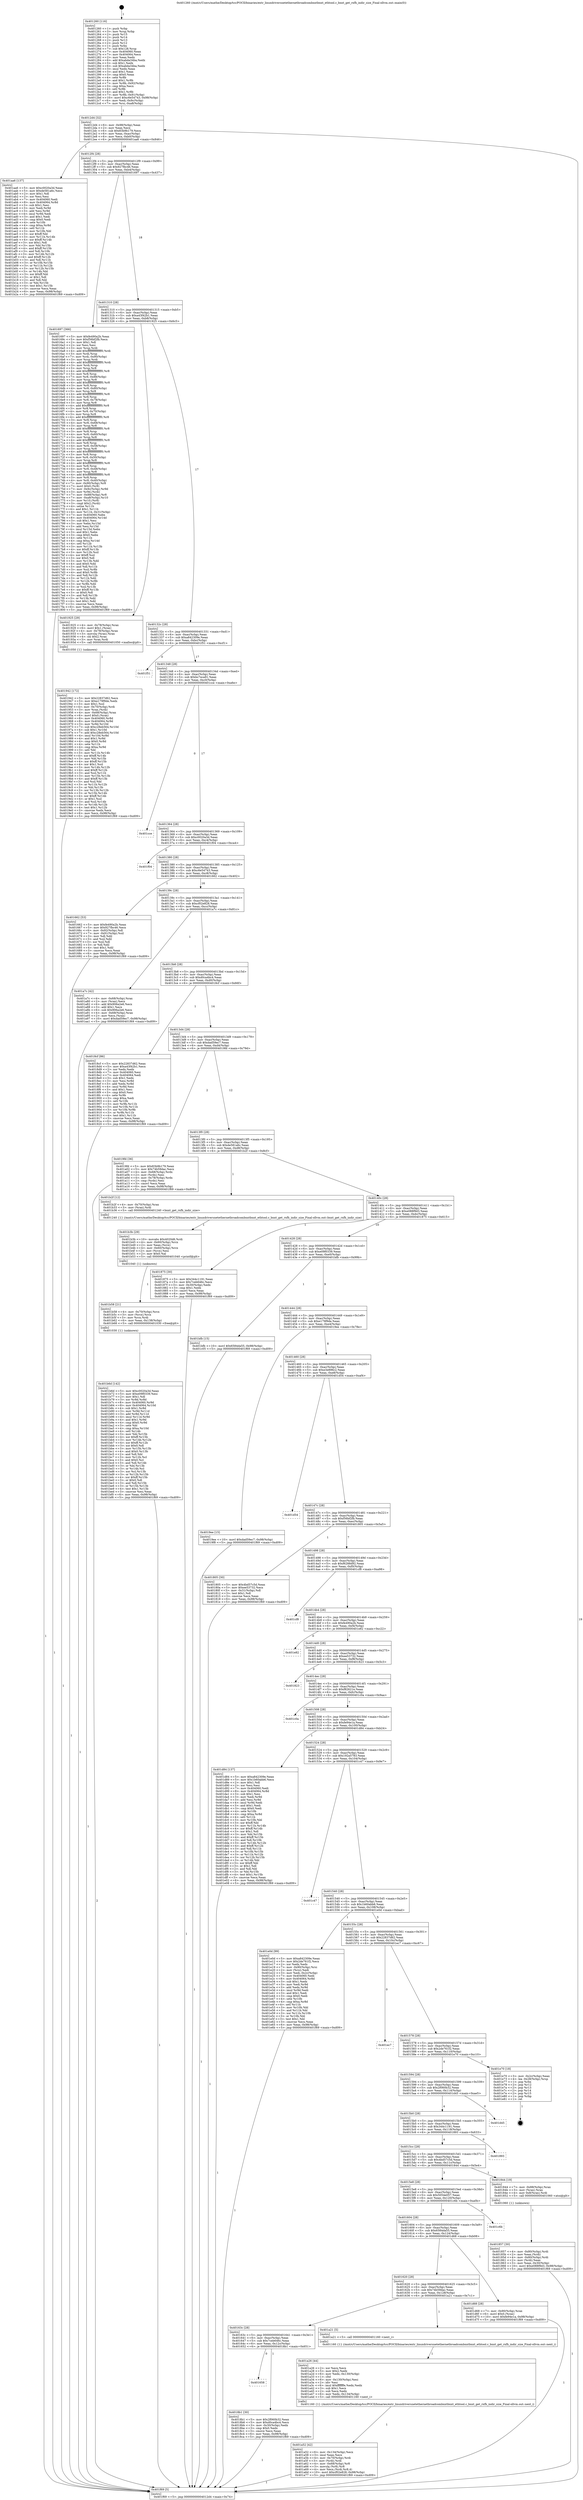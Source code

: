 digraph "0x401260" {
  label = "0x401260 (/mnt/c/Users/mathe/Desktop/tcc/POCII/binaries/extr_linuxdriversnetethernetbroadcombnxtbnxt_ethtool.c_bnxt_get_rxfh_indir_size_Final-ollvm.out::main(0))"
  labelloc = "t"
  node[shape=record]

  Entry [label="",width=0.3,height=0.3,shape=circle,fillcolor=black,style=filled]
  "0x4012d4" [label="{
     0x4012d4 [32]\l
     | [instrs]\l
     &nbsp;&nbsp;0x4012d4 \<+6\>: mov -0x98(%rbp),%eax\l
     &nbsp;&nbsp;0x4012da \<+2\>: mov %eax,%ecx\l
     &nbsp;&nbsp;0x4012dc \<+6\>: sub $0x83b9b179,%ecx\l
     &nbsp;&nbsp;0x4012e2 \<+6\>: mov %eax,-0xac(%rbp)\l
     &nbsp;&nbsp;0x4012e8 \<+6\>: mov %ecx,-0xb0(%rbp)\l
     &nbsp;&nbsp;0x4012ee \<+6\>: je 0000000000401aa6 \<main+0x846\>\l
  }"]
  "0x401aa6" [label="{
     0x401aa6 [137]\l
     | [instrs]\l
     &nbsp;&nbsp;0x401aa6 \<+5\>: mov $0xc0020a3d,%eax\l
     &nbsp;&nbsp;0x401aab \<+5\>: mov $0xde581a6c,%ecx\l
     &nbsp;&nbsp;0x401ab0 \<+2\>: mov $0x1,%dl\l
     &nbsp;&nbsp;0x401ab2 \<+2\>: xor %esi,%esi\l
     &nbsp;&nbsp;0x401ab4 \<+7\>: mov 0x404060,%edi\l
     &nbsp;&nbsp;0x401abb \<+8\>: mov 0x404064,%r8d\l
     &nbsp;&nbsp;0x401ac3 \<+3\>: sub $0x1,%esi\l
     &nbsp;&nbsp;0x401ac6 \<+3\>: mov %edi,%r9d\l
     &nbsp;&nbsp;0x401ac9 \<+3\>: add %esi,%r9d\l
     &nbsp;&nbsp;0x401acc \<+4\>: imul %r9d,%edi\l
     &nbsp;&nbsp;0x401ad0 \<+3\>: and $0x1,%edi\l
     &nbsp;&nbsp;0x401ad3 \<+3\>: cmp $0x0,%edi\l
     &nbsp;&nbsp;0x401ad6 \<+4\>: sete %r10b\l
     &nbsp;&nbsp;0x401ada \<+4\>: cmp $0xa,%r8d\l
     &nbsp;&nbsp;0x401ade \<+4\>: setl %r11b\l
     &nbsp;&nbsp;0x401ae2 \<+3\>: mov %r10b,%bl\l
     &nbsp;&nbsp;0x401ae5 \<+3\>: xor $0xff,%bl\l
     &nbsp;&nbsp;0x401ae8 \<+3\>: mov %r11b,%r14b\l
     &nbsp;&nbsp;0x401aeb \<+4\>: xor $0xff,%r14b\l
     &nbsp;&nbsp;0x401aef \<+3\>: xor $0x1,%dl\l
     &nbsp;&nbsp;0x401af2 \<+3\>: mov %bl,%r15b\l
     &nbsp;&nbsp;0x401af5 \<+4\>: and $0xff,%r15b\l
     &nbsp;&nbsp;0x401af9 \<+3\>: and %dl,%r10b\l
     &nbsp;&nbsp;0x401afc \<+3\>: mov %r14b,%r12b\l
     &nbsp;&nbsp;0x401aff \<+4\>: and $0xff,%r12b\l
     &nbsp;&nbsp;0x401b03 \<+3\>: and %dl,%r11b\l
     &nbsp;&nbsp;0x401b06 \<+3\>: or %r10b,%r15b\l
     &nbsp;&nbsp;0x401b09 \<+3\>: or %r11b,%r12b\l
     &nbsp;&nbsp;0x401b0c \<+3\>: xor %r12b,%r15b\l
     &nbsp;&nbsp;0x401b0f \<+3\>: or %r14b,%bl\l
     &nbsp;&nbsp;0x401b12 \<+3\>: xor $0xff,%bl\l
     &nbsp;&nbsp;0x401b15 \<+3\>: or $0x1,%dl\l
     &nbsp;&nbsp;0x401b18 \<+2\>: and %dl,%bl\l
     &nbsp;&nbsp;0x401b1a \<+3\>: or %bl,%r15b\l
     &nbsp;&nbsp;0x401b1d \<+4\>: test $0x1,%r15b\l
     &nbsp;&nbsp;0x401b21 \<+3\>: cmovne %ecx,%eax\l
     &nbsp;&nbsp;0x401b24 \<+6\>: mov %eax,-0x98(%rbp)\l
     &nbsp;&nbsp;0x401b2a \<+5\>: jmp 0000000000401f69 \<main+0xd09\>\l
  }"]
  "0x4012f4" [label="{
     0x4012f4 [28]\l
     | [instrs]\l
     &nbsp;&nbsp;0x4012f4 \<+5\>: jmp 00000000004012f9 \<main+0x99\>\l
     &nbsp;&nbsp;0x4012f9 \<+6\>: mov -0xac(%rbp),%eax\l
     &nbsp;&nbsp;0x4012ff \<+5\>: sub $0x927fbc46,%eax\l
     &nbsp;&nbsp;0x401304 \<+6\>: mov %eax,-0xb4(%rbp)\l
     &nbsp;&nbsp;0x40130a \<+6\>: je 0000000000401697 \<main+0x437\>\l
  }"]
  Exit [label="",width=0.3,height=0.3,shape=circle,fillcolor=black,style=filled,peripheries=2]
  "0x401697" [label="{
     0x401697 [366]\l
     | [instrs]\l
     &nbsp;&nbsp;0x401697 \<+5\>: mov $0xfe490a2b,%eax\l
     &nbsp;&nbsp;0x40169c \<+5\>: mov $0xf56bf2fb,%ecx\l
     &nbsp;&nbsp;0x4016a1 \<+2\>: mov $0x1,%dl\l
     &nbsp;&nbsp;0x4016a3 \<+2\>: xor %esi,%esi\l
     &nbsp;&nbsp;0x4016a5 \<+3\>: mov %rsp,%rdi\l
     &nbsp;&nbsp;0x4016a8 \<+4\>: add $0xfffffffffffffff0,%rdi\l
     &nbsp;&nbsp;0x4016ac \<+3\>: mov %rdi,%rsp\l
     &nbsp;&nbsp;0x4016af \<+7\>: mov %rdi,-0x90(%rbp)\l
     &nbsp;&nbsp;0x4016b6 \<+3\>: mov %rsp,%rdi\l
     &nbsp;&nbsp;0x4016b9 \<+4\>: add $0xfffffffffffffff0,%rdi\l
     &nbsp;&nbsp;0x4016bd \<+3\>: mov %rdi,%rsp\l
     &nbsp;&nbsp;0x4016c0 \<+3\>: mov %rsp,%r8\l
     &nbsp;&nbsp;0x4016c3 \<+4\>: add $0xfffffffffffffff0,%r8\l
     &nbsp;&nbsp;0x4016c7 \<+3\>: mov %r8,%rsp\l
     &nbsp;&nbsp;0x4016ca \<+7\>: mov %r8,-0x88(%rbp)\l
     &nbsp;&nbsp;0x4016d1 \<+3\>: mov %rsp,%r8\l
     &nbsp;&nbsp;0x4016d4 \<+4\>: add $0xfffffffffffffff0,%r8\l
     &nbsp;&nbsp;0x4016d8 \<+3\>: mov %r8,%rsp\l
     &nbsp;&nbsp;0x4016db \<+4\>: mov %r8,-0x80(%rbp)\l
     &nbsp;&nbsp;0x4016df \<+3\>: mov %rsp,%r8\l
     &nbsp;&nbsp;0x4016e2 \<+4\>: add $0xfffffffffffffff0,%r8\l
     &nbsp;&nbsp;0x4016e6 \<+3\>: mov %r8,%rsp\l
     &nbsp;&nbsp;0x4016e9 \<+4\>: mov %r8,-0x78(%rbp)\l
     &nbsp;&nbsp;0x4016ed \<+3\>: mov %rsp,%r8\l
     &nbsp;&nbsp;0x4016f0 \<+4\>: add $0xfffffffffffffff0,%r8\l
     &nbsp;&nbsp;0x4016f4 \<+3\>: mov %r8,%rsp\l
     &nbsp;&nbsp;0x4016f7 \<+4\>: mov %r8,-0x70(%rbp)\l
     &nbsp;&nbsp;0x4016fb \<+3\>: mov %rsp,%r8\l
     &nbsp;&nbsp;0x4016fe \<+4\>: add $0xfffffffffffffff0,%r8\l
     &nbsp;&nbsp;0x401702 \<+3\>: mov %r8,%rsp\l
     &nbsp;&nbsp;0x401705 \<+4\>: mov %r8,-0x68(%rbp)\l
     &nbsp;&nbsp;0x401709 \<+3\>: mov %rsp,%r8\l
     &nbsp;&nbsp;0x40170c \<+4\>: add $0xfffffffffffffff0,%r8\l
     &nbsp;&nbsp;0x401710 \<+3\>: mov %r8,%rsp\l
     &nbsp;&nbsp;0x401713 \<+4\>: mov %r8,-0x60(%rbp)\l
     &nbsp;&nbsp;0x401717 \<+3\>: mov %rsp,%r8\l
     &nbsp;&nbsp;0x40171a \<+4\>: add $0xfffffffffffffff0,%r8\l
     &nbsp;&nbsp;0x40171e \<+3\>: mov %r8,%rsp\l
     &nbsp;&nbsp;0x401721 \<+4\>: mov %r8,-0x58(%rbp)\l
     &nbsp;&nbsp;0x401725 \<+3\>: mov %rsp,%r8\l
     &nbsp;&nbsp;0x401728 \<+4\>: add $0xfffffffffffffff0,%r8\l
     &nbsp;&nbsp;0x40172c \<+3\>: mov %r8,%rsp\l
     &nbsp;&nbsp;0x40172f \<+4\>: mov %r8,-0x50(%rbp)\l
     &nbsp;&nbsp;0x401733 \<+3\>: mov %rsp,%r8\l
     &nbsp;&nbsp;0x401736 \<+4\>: add $0xfffffffffffffff0,%r8\l
     &nbsp;&nbsp;0x40173a \<+3\>: mov %r8,%rsp\l
     &nbsp;&nbsp;0x40173d \<+4\>: mov %r8,-0x48(%rbp)\l
     &nbsp;&nbsp;0x401741 \<+3\>: mov %rsp,%r8\l
     &nbsp;&nbsp;0x401744 \<+4\>: add $0xfffffffffffffff0,%r8\l
     &nbsp;&nbsp;0x401748 \<+3\>: mov %r8,%rsp\l
     &nbsp;&nbsp;0x40174b \<+4\>: mov %r8,-0x40(%rbp)\l
     &nbsp;&nbsp;0x40174f \<+7\>: mov -0x90(%rbp),%r8\l
     &nbsp;&nbsp;0x401756 \<+7\>: movl $0x0,(%r8)\l
     &nbsp;&nbsp;0x40175d \<+7\>: mov -0x9c(%rbp),%r9d\l
     &nbsp;&nbsp;0x401764 \<+3\>: mov %r9d,(%rdi)\l
     &nbsp;&nbsp;0x401767 \<+7\>: mov -0x88(%rbp),%r8\l
     &nbsp;&nbsp;0x40176e \<+7\>: mov -0xa8(%rbp),%r10\l
     &nbsp;&nbsp;0x401775 \<+3\>: mov %r10,(%r8)\l
     &nbsp;&nbsp;0x401778 \<+3\>: cmpl $0x2,(%rdi)\l
     &nbsp;&nbsp;0x40177b \<+4\>: setne %r11b\l
     &nbsp;&nbsp;0x40177f \<+4\>: and $0x1,%r11b\l
     &nbsp;&nbsp;0x401783 \<+4\>: mov %r11b,-0x31(%rbp)\l
     &nbsp;&nbsp;0x401787 \<+7\>: mov 0x404060,%ebx\l
     &nbsp;&nbsp;0x40178e \<+8\>: mov 0x404064,%r14d\l
     &nbsp;&nbsp;0x401796 \<+3\>: sub $0x1,%esi\l
     &nbsp;&nbsp;0x401799 \<+3\>: mov %ebx,%r15d\l
     &nbsp;&nbsp;0x40179c \<+3\>: add %esi,%r15d\l
     &nbsp;&nbsp;0x40179f \<+4\>: imul %r15d,%ebx\l
     &nbsp;&nbsp;0x4017a3 \<+3\>: and $0x1,%ebx\l
     &nbsp;&nbsp;0x4017a6 \<+3\>: cmp $0x0,%ebx\l
     &nbsp;&nbsp;0x4017a9 \<+4\>: sete %r11b\l
     &nbsp;&nbsp;0x4017ad \<+4\>: cmp $0xa,%r14d\l
     &nbsp;&nbsp;0x4017b1 \<+4\>: setl %r12b\l
     &nbsp;&nbsp;0x4017b5 \<+3\>: mov %r11b,%r13b\l
     &nbsp;&nbsp;0x4017b8 \<+4\>: xor $0xff,%r13b\l
     &nbsp;&nbsp;0x4017bc \<+3\>: mov %r12b,%sil\l
     &nbsp;&nbsp;0x4017bf \<+4\>: xor $0xff,%sil\l
     &nbsp;&nbsp;0x4017c3 \<+3\>: xor $0x0,%dl\l
     &nbsp;&nbsp;0x4017c6 \<+3\>: mov %r13b,%dil\l
     &nbsp;&nbsp;0x4017c9 \<+4\>: and $0x0,%dil\l
     &nbsp;&nbsp;0x4017cd \<+3\>: and %dl,%r11b\l
     &nbsp;&nbsp;0x4017d0 \<+3\>: mov %sil,%r8b\l
     &nbsp;&nbsp;0x4017d3 \<+4\>: and $0x0,%r8b\l
     &nbsp;&nbsp;0x4017d7 \<+3\>: and %dl,%r12b\l
     &nbsp;&nbsp;0x4017da \<+3\>: or %r11b,%dil\l
     &nbsp;&nbsp;0x4017dd \<+3\>: or %r12b,%r8b\l
     &nbsp;&nbsp;0x4017e0 \<+3\>: xor %r8b,%dil\l
     &nbsp;&nbsp;0x4017e3 \<+3\>: or %sil,%r13b\l
     &nbsp;&nbsp;0x4017e6 \<+4\>: xor $0xff,%r13b\l
     &nbsp;&nbsp;0x4017ea \<+3\>: or $0x0,%dl\l
     &nbsp;&nbsp;0x4017ed \<+3\>: and %dl,%r13b\l
     &nbsp;&nbsp;0x4017f0 \<+3\>: or %r13b,%dil\l
     &nbsp;&nbsp;0x4017f3 \<+4\>: test $0x1,%dil\l
     &nbsp;&nbsp;0x4017f7 \<+3\>: cmovne %ecx,%eax\l
     &nbsp;&nbsp;0x4017fa \<+6\>: mov %eax,-0x98(%rbp)\l
     &nbsp;&nbsp;0x401800 \<+5\>: jmp 0000000000401f69 \<main+0xd09\>\l
  }"]
  "0x401310" [label="{
     0x401310 [28]\l
     | [instrs]\l
     &nbsp;&nbsp;0x401310 \<+5\>: jmp 0000000000401315 \<main+0xb5\>\l
     &nbsp;&nbsp;0x401315 \<+6\>: mov -0xac(%rbp),%eax\l
     &nbsp;&nbsp;0x40131b \<+5\>: sub $0xa43f42b1,%eax\l
     &nbsp;&nbsp;0x401320 \<+6\>: mov %eax,-0xb8(%rbp)\l
     &nbsp;&nbsp;0x401326 \<+6\>: je 0000000000401925 \<main+0x6c5\>\l
  }"]
  "0x401b6d" [label="{
     0x401b6d [142]\l
     | [instrs]\l
     &nbsp;&nbsp;0x401b6d \<+5\>: mov $0xc0020a3d,%eax\l
     &nbsp;&nbsp;0x401b72 \<+5\>: mov $0xe09f0339,%esi\l
     &nbsp;&nbsp;0x401b77 \<+2\>: mov $0x1,%dl\l
     &nbsp;&nbsp;0x401b79 \<+3\>: xor %r8d,%r8d\l
     &nbsp;&nbsp;0x401b7c \<+8\>: mov 0x404060,%r9d\l
     &nbsp;&nbsp;0x401b84 \<+8\>: mov 0x404064,%r10d\l
     &nbsp;&nbsp;0x401b8c \<+4\>: sub $0x1,%r8d\l
     &nbsp;&nbsp;0x401b90 \<+3\>: mov %r9d,%r11d\l
     &nbsp;&nbsp;0x401b93 \<+3\>: add %r8d,%r11d\l
     &nbsp;&nbsp;0x401b96 \<+4\>: imul %r11d,%r9d\l
     &nbsp;&nbsp;0x401b9a \<+4\>: and $0x1,%r9d\l
     &nbsp;&nbsp;0x401b9e \<+4\>: cmp $0x0,%r9d\l
     &nbsp;&nbsp;0x401ba2 \<+3\>: sete %bl\l
     &nbsp;&nbsp;0x401ba5 \<+4\>: cmp $0xa,%r10d\l
     &nbsp;&nbsp;0x401ba9 \<+4\>: setl %r14b\l
     &nbsp;&nbsp;0x401bad \<+3\>: mov %bl,%r15b\l
     &nbsp;&nbsp;0x401bb0 \<+4\>: xor $0xff,%r15b\l
     &nbsp;&nbsp;0x401bb4 \<+3\>: mov %r14b,%r12b\l
     &nbsp;&nbsp;0x401bb7 \<+4\>: xor $0xff,%r12b\l
     &nbsp;&nbsp;0x401bbb \<+3\>: xor $0x0,%dl\l
     &nbsp;&nbsp;0x401bbe \<+3\>: mov %r15b,%r13b\l
     &nbsp;&nbsp;0x401bc1 \<+4\>: and $0x0,%r13b\l
     &nbsp;&nbsp;0x401bc5 \<+2\>: and %dl,%bl\l
     &nbsp;&nbsp;0x401bc7 \<+3\>: mov %r12b,%cl\l
     &nbsp;&nbsp;0x401bca \<+3\>: and $0x0,%cl\l
     &nbsp;&nbsp;0x401bcd \<+3\>: and %dl,%r14b\l
     &nbsp;&nbsp;0x401bd0 \<+3\>: or %bl,%r13b\l
     &nbsp;&nbsp;0x401bd3 \<+3\>: or %r14b,%cl\l
     &nbsp;&nbsp;0x401bd6 \<+3\>: xor %cl,%r13b\l
     &nbsp;&nbsp;0x401bd9 \<+3\>: or %r12b,%r15b\l
     &nbsp;&nbsp;0x401bdc \<+4\>: xor $0xff,%r15b\l
     &nbsp;&nbsp;0x401be0 \<+3\>: or $0x0,%dl\l
     &nbsp;&nbsp;0x401be3 \<+3\>: and %dl,%r15b\l
     &nbsp;&nbsp;0x401be6 \<+3\>: or %r15b,%r13b\l
     &nbsp;&nbsp;0x401be9 \<+4\>: test $0x1,%r13b\l
     &nbsp;&nbsp;0x401bed \<+3\>: cmovne %esi,%eax\l
     &nbsp;&nbsp;0x401bf0 \<+6\>: mov %eax,-0x98(%rbp)\l
     &nbsp;&nbsp;0x401bf6 \<+5\>: jmp 0000000000401f69 \<main+0xd09\>\l
  }"]
  "0x401925" [label="{
     0x401925 [29]\l
     | [instrs]\l
     &nbsp;&nbsp;0x401925 \<+4\>: mov -0x78(%rbp),%rax\l
     &nbsp;&nbsp;0x401929 \<+6\>: movl $0x1,(%rax)\l
     &nbsp;&nbsp;0x40192f \<+4\>: mov -0x78(%rbp),%rax\l
     &nbsp;&nbsp;0x401933 \<+3\>: movslq (%rax),%rax\l
     &nbsp;&nbsp;0x401936 \<+4\>: shl $0x2,%rax\l
     &nbsp;&nbsp;0x40193a \<+3\>: mov %rax,%rdi\l
     &nbsp;&nbsp;0x40193d \<+5\>: call 0000000000401050 \<malloc@plt\>\l
     | [calls]\l
     &nbsp;&nbsp;0x401050 \{1\} (unknown)\l
  }"]
  "0x40132c" [label="{
     0x40132c [28]\l
     | [instrs]\l
     &nbsp;&nbsp;0x40132c \<+5\>: jmp 0000000000401331 \<main+0xd1\>\l
     &nbsp;&nbsp;0x401331 \<+6\>: mov -0xac(%rbp),%eax\l
     &nbsp;&nbsp;0x401337 \<+5\>: sub $0xa842309e,%eax\l
     &nbsp;&nbsp;0x40133c \<+6\>: mov %eax,-0xbc(%rbp)\l
     &nbsp;&nbsp;0x401342 \<+6\>: je 0000000000401f51 \<main+0xcf1\>\l
  }"]
  "0x401b58" [label="{
     0x401b58 [21]\l
     | [instrs]\l
     &nbsp;&nbsp;0x401b58 \<+4\>: mov -0x70(%rbp),%rcx\l
     &nbsp;&nbsp;0x401b5c \<+3\>: mov (%rcx),%rcx\l
     &nbsp;&nbsp;0x401b5f \<+3\>: mov %rcx,%rdi\l
     &nbsp;&nbsp;0x401b62 \<+6\>: mov %eax,-0x138(%rbp)\l
     &nbsp;&nbsp;0x401b68 \<+5\>: call 0000000000401030 \<free@plt\>\l
     | [calls]\l
     &nbsp;&nbsp;0x401030 \{1\} (unknown)\l
  }"]
  "0x401f51" [label="{
     0x401f51\l
  }", style=dashed]
  "0x401348" [label="{
     0x401348 [28]\l
     | [instrs]\l
     &nbsp;&nbsp;0x401348 \<+5\>: jmp 000000000040134d \<main+0xed\>\l
     &nbsp;&nbsp;0x40134d \<+6\>: mov -0xac(%rbp),%eax\l
     &nbsp;&nbsp;0x401353 \<+5\>: sub $0xbc7eca91,%eax\l
     &nbsp;&nbsp;0x401358 \<+6\>: mov %eax,-0xc0(%rbp)\l
     &nbsp;&nbsp;0x40135e \<+6\>: je 0000000000401cce \<main+0xa6e\>\l
  }"]
  "0x401b3b" [label="{
     0x401b3b [29]\l
     | [instrs]\l
     &nbsp;&nbsp;0x401b3b \<+10\>: movabs $0x4020d6,%rdi\l
     &nbsp;&nbsp;0x401b45 \<+4\>: mov -0x60(%rbp),%rcx\l
     &nbsp;&nbsp;0x401b49 \<+2\>: mov %eax,(%rcx)\l
     &nbsp;&nbsp;0x401b4b \<+4\>: mov -0x60(%rbp),%rcx\l
     &nbsp;&nbsp;0x401b4f \<+2\>: mov (%rcx),%esi\l
     &nbsp;&nbsp;0x401b51 \<+2\>: mov $0x0,%al\l
     &nbsp;&nbsp;0x401b53 \<+5\>: call 0000000000401040 \<printf@plt\>\l
     | [calls]\l
     &nbsp;&nbsp;0x401040 \{1\} (unknown)\l
  }"]
  "0x401cce" [label="{
     0x401cce\l
  }", style=dashed]
  "0x401364" [label="{
     0x401364 [28]\l
     | [instrs]\l
     &nbsp;&nbsp;0x401364 \<+5\>: jmp 0000000000401369 \<main+0x109\>\l
     &nbsp;&nbsp;0x401369 \<+6\>: mov -0xac(%rbp),%eax\l
     &nbsp;&nbsp;0x40136f \<+5\>: sub $0xc0020a3d,%eax\l
     &nbsp;&nbsp;0x401374 \<+6\>: mov %eax,-0xc4(%rbp)\l
     &nbsp;&nbsp;0x40137a \<+6\>: je 0000000000401f04 \<main+0xca4\>\l
  }"]
  "0x401a52" [label="{
     0x401a52 [42]\l
     | [instrs]\l
     &nbsp;&nbsp;0x401a52 \<+6\>: mov -0x134(%rbp),%ecx\l
     &nbsp;&nbsp;0x401a58 \<+3\>: imul %eax,%ecx\l
     &nbsp;&nbsp;0x401a5b \<+4\>: mov -0x70(%rbp),%rdi\l
     &nbsp;&nbsp;0x401a5f \<+3\>: mov (%rdi),%rdi\l
     &nbsp;&nbsp;0x401a62 \<+4\>: mov -0x68(%rbp),%r8\l
     &nbsp;&nbsp;0x401a66 \<+3\>: movslq (%r8),%r8\l
     &nbsp;&nbsp;0x401a69 \<+4\>: mov %ecx,(%rdi,%r8,4)\l
     &nbsp;&nbsp;0x401a6d \<+10\>: movl $0xcf02e828,-0x98(%rbp)\l
     &nbsp;&nbsp;0x401a77 \<+5\>: jmp 0000000000401f69 \<main+0xd09\>\l
  }"]
  "0x401f04" [label="{
     0x401f04\l
  }", style=dashed]
  "0x401380" [label="{
     0x401380 [28]\l
     | [instrs]\l
     &nbsp;&nbsp;0x401380 \<+5\>: jmp 0000000000401385 \<main+0x125\>\l
     &nbsp;&nbsp;0x401385 \<+6\>: mov -0xac(%rbp),%eax\l
     &nbsp;&nbsp;0x40138b \<+5\>: sub $0xc6e54743,%eax\l
     &nbsp;&nbsp;0x401390 \<+6\>: mov %eax,-0xc8(%rbp)\l
     &nbsp;&nbsp;0x401396 \<+6\>: je 0000000000401662 \<main+0x402\>\l
  }"]
  "0x401a26" [label="{
     0x401a26 [44]\l
     | [instrs]\l
     &nbsp;&nbsp;0x401a26 \<+2\>: xor %ecx,%ecx\l
     &nbsp;&nbsp;0x401a28 \<+5\>: mov $0x2,%edx\l
     &nbsp;&nbsp;0x401a2d \<+6\>: mov %edx,-0x130(%rbp)\l
     &nbsp;&nbsp;0x401a33 \<+1\>: cltd\l
     &nbsp;&nbsp;0x401a34 \<+6\>: mov -0x130(%rbp),%esi\l
     &nbsp;&nbsp;0x401a3a \<+2\>: idiv %esi\l
     &nbsp;&nbsp;0x401a3c \<+6\>: imul $0xfffffffe,%edx,%edx\l
     &nbsp;&nbsp;0x401a42 \<+3\>: sub $0x1,%ecx\l
     &nbsp;&nbsp;0x401a45 \<+2\>: sub %ecx,%edx\l
     &nbsp;&nbsp;0x401a47 \<+6\>: mov %edx,-0x134(%rbp)\l
     &nbsp;&nbsp;0x401a4d \<+5\>: call 0000000000401160 \<next_i\>\l
     | [calls]\l
     &nbsp;&nbsp;0x401160 \{1\} (/mnt/c/Users/mathe/Desktop/tcc/POCII/binaries/extr_linuxdriversnetethernetbroadcombnxtbnxt_ethtool.c_bnxt_get_rxfh_indir_size_Final-ollvm.out::next_i)\l
  }"]
  "0x401662" [label="{
     0x401662 [53]\l
     | [instrs]\l
     &nbsp;&nbsp;0x401662 \<+5\>: mov $0xfe490a2b,%eax\l
     &nbsp;&nbsp;0x401667 \<+5\>: mov $0x927fbc46,%ecx\l
     &nbsp;&nbsp;0x40166c \<+6\>: mov -0x92(%rbp),%dl\l
     &nbsp;&nbsp;0x401672 \<+7\>: mov -0x91(%rbp),%sil\l
     &nbsp;&nbsp;0x401679 \<+3\>: mov %dl,%dil\l
     &nbsp;&nbsp;0x40167c \<+3\>: and %sil,%dil\l
     &nbsp;&nbsp;0x40167f \<+3\>: xor %sil,%dl\l
     &nbsp;&nbsp;0x401682 \<+3\>: or %dl,%dil\l
     &nbsp;&nbsp;0x401685 \<+4\>: test $0x1,%dil\l
     &nbsp;&nbsp;0x401689 \<+3\>: cmovne %ecx,%eax\l
     &nbsp;&nbsp;0x40168c \<+6\>: mov %eax,-0x98(%rbp)\l
     &nbsp;&nbsp;0x401692 \<+5\>: jmp 0000000000401f69 \<main+0xd09\>\l
  }"]
  "0x40139c" [label="{
     0x40139c [28]\l
     | [instrs]\l
     &nbsp;&nbsp;0x40139c \<+5\>: jmp 00000000004013a1 \<main+0x141\>\l
     &nbsp;&nbsp;0x4013a1 \<+6\>: mov -0xac(%rbp),%eax\l
     &nbsp;&nbsp;0x4013a7 \<+5\>: sub $0xcf02e828,%eax\l
     &nbsp;&nbsp;0x4013ac \<+6\>: mov %eax,-0xcc(%rbp)\l
     &nbsp;&nbsp;0x4013b2 \<+6\>: je 0000000000401a7c \<main+0x81c\>\l
  }"]
  "0x401f69" [label="{
     0x401f69 [5]\l
     | [instrs]\l
     &nbsp;&nbsp;0x401f69 \<+5\>: jmp 00000000004012d4 \<main+0x74\>\l
  }"]
  "0x401260" [label="{
     0x401260 [116]\l
     | [instrs]\l
     &nbsp;&nbsp;0x401260 \<+1\>: push %rbp\l
     &nbsp;&nbsp;0x401261 \<+3\>: mov %rsp,%rbp\l
     &nbsp;&nbsp;0x401264 \<+2\>: push %r15\l
     &nbsp;&nbsp;0x401266 \<+2\>: push %r14\l
     &nbsp;&nbsp;0x401268 \<+2\>: push %r13\l
     &nbsp;&nbsp;0x40126a \<+2\>: push %r12\l
     &nbsp;&nbsp;0x40126c \<+1\>: push %rbx\l
     &nbsp;&nbsp;0x40126d \<+7\>: sub $0x128,%rsp\l
     &nbsp;&nbsp;0x401274 \<+7\>: mov 0x404060,%eax\l
     &nbsp;&nbsp;0x40127b \<+7\>: mov 0x404064,%ecx\l
     &nbsp;&nbsp;0x401282 \<+2\>: mov %eax,%edx\l
     &nbsp;&nbsp;0x401284 \<+6\>: add $0xabda34ba,%edx\l
     &nbsp;&nbsp;0x40128a \<+3\>: sub $0x1,%edx\l
     &nbsp;&nbsp;0x40128d \<+6\>: sub $0xabda34ba,%edx\l
     &nbsp;&nbsp;0x401293 \<+3\>: imul %edx,%eax\l
     &nbsp;&nbsp;0x401296 \<+3\>: and $0x1,%eax\l
     &nbsp;&nbsp;0x401299 \<+3\>: cmp $0x0,%eax\l
     &nbsp;&nbsp;0x40129c \<+4\>: sete %r8b\l
     &nbsp;&nbsp;0x4012a0 \<+4\>: and $0x1,%r8b\l
     &nbsp;&nbsp;0x4012a4 \<+7\>: mov %r8b,-0x92(%rbp)\l
     &nbsp;&nbsp;0x4012ab \<+3\>: cmp $0xa,%ecx\l
     &nbsp;&nbsp;0x4012ae \<+4\>: setl %r8b\l
     &nbsp;&nbsp;0x4012b2 \<+4\>: and $0x1,%r8b\l
     &nbsp;&nbsp;0x4012b6 \<+7\>: mov %r8b,-0x91(%rbp)\l
     &nbsp;&nbsp;0x4012bd \<+10\>: movl $0xc6e54743,-0x98(%rbp)\l
     &nbsp;&nbsp;0x4012c7 \<+6\>: mov %edi,-0x9c(%rbp)\l
     &nbsp;&nbsp;0x4012cd \<+7\>: mov %rsi,-0xa8(%rbp)\l
  }"]
  "0x401942" [label="{
     0x401942 [172]\l
     | [instrs]\l
     &nbsp;&nbsp;0x401942 \<+5\>: mov $0x22837d62,%ecx\l
     &nbsp;&nbsp;0x401947 \<+5\>: mov $0xe179f9de,%edx\l
     &nbsp;&nbsp;0x40194c \<+3\>: mov $0x1,%sil\l
     &nbsp;&nbsp;0x40194f \<+4\>: mov -0x70(%rbp),%rdi\l
     &nbsp;&nbsp;0x401953 \<+3\>: mov %rax,(%rdi)\l
     &nbsp;&nbsp;0x401956 \<+4\>: mov -0x68(%rbp),%rax\l
     &nbsp;&nbsp;0x40195a \<+6\>: movl $0x0,(%rax)\l
     &nbsp;&nbsp;0x401960 \<+8\>: mov 0x404060,%r8d\l
     &nbsp;&nbsp;0x401968 \<+8\>: mov 0x404064,%r9d\l
     &nbsp;&nbsp;0x401970 \<+3\>: mov %r8d,%r10d\l
     &nbsp;&nbsp;0x401973 \<+7\>: sub $0xc28eb564,%r10d\l
     &nbsp;&nbsp;0x40197a \<+4\>: sub $0x1,%r10d\l
     &nbsp;&nbsp;0x40197e \<+7\>: add $0xc28eb564,%r10d\l
     &nbsp;&nbsp;0x401985 \<+4\>: imul %r10d,%r8d\l
     &nbsp;&nbsp;0x401989 \<+4\>: and $0x1,%r8d\l
     &nbsp;&nbsp;0x40198d \<+4\>: cmp $0x0,%r8d\l
     &nbsp;&nbsp;0x401991 \<+4\>: sete %r11b\l
     &nbsp;&nbsp;0x401995 \<+4\>: cmp $0xa,%r9d\l
     &nbsp;&nbsp;0x401999 \<+3\>: setl %bl\l
     &nbsp;&nbsp;0x40199c \<+3\>: mov %r11b,%r14b\l
     &nbsp;&nbsp;0x40199f \<+4\>: xor $0xff,%r14b\l
     &nbsp;&nbsp;0x4019a3 \<+3\>: mov %bl,%r15b\l
     &nbsp;&nbsp;0x4019a6 \<+4\>: xor $0xff,%r15b\l
     &nbsp;&nbsp;0x4019aa \<+4\>: xor $0x1,%sil\l
     &nbsp;&nbsp;0x4019ae \<+3\>: mov %r14b,%r12b\l
     &nbsp;&nbsp;0x4019b1 \<+4\>: and $0xff,%r12b\l
     &nbsp;&nbsp;0x4019b5 \<+3\>: and %sil,%r11b\l
     &nbsp;&nbsp;0x4019b8 \<+3\>: mov %r15b,%r13b\l
     &nbsp;&nbsp;0x4019bb \<+4\>: and $0xff,%r13b\l
     &nbsp;&nbsp;0x4019bf \<+3\>: and %sil,%bl\l
     &nbsp;&nbsp;0x4019c2 \<+3\>: or %r11b,%r12b\l
     &nbsp;&nbsp;0x4019c5 \<+3\>: or %bl,%r13b\l
     &nbsp;&nbsp;0x4019c8 \<+3\>: xor %r13b,%r12b\l
     &nbsp;&nbsp;0x4019cb \<+3\>: or %r15b,%r14b\l
     &nbsp;&nbsp;0x4019ce \<+4\>: xor $0xff,%r14b\l
     &nbsp;&nbsp;0x4019d2 \<+4\>: or $0x1,%sil\l
     &nbsp;&nbsp;0x4019d6 \<+3\>: and %sil,%r14b\l
     &nbsp;&nbsp;0x4019d9 \<+3\>: or %r14b,%r12b\l
     &nbsp;&nbsp;0x4019dc \<+4\>: test $0x1,%r12b\l
     &nbsp;&nbsp;0x4019e0 \<+3\>: cmovne %edx,%ecx\l
     &nbsp;&nbsp;0x4019e3 \<+6\>: mov %ecx,-0x98(%rbp)\l
     &nbsp;&nbsp;0x4019e9 \<+5\>: jmp 0000000000401f69 \<main+0xd09\>\l
  }"]
  "0x401658" [label="{
     0x401658\l
  }", style=dashed]
  "0x401a7c" [label="{
     0x401a7c [42]\l
     | [instrs]\l
     &nbsp;&nbsp;0x401a7c \<+4\>: mov -0x68(%rbp),%rax\l
     &nbsp;&nbsp;0x401a80 \<+2\>: mov (%rax),%ecx\l
     &nbsp;&nbsp;0x401a82 \<+6\>: add $0x906a2e6,%ecx\l
     &nbsp;&nbsp;0x401a88 \<+3\>: add $0x1,%ecx\l
     &nbsp;&nbsp;0x401a8b \<+6\>: sub $0x906a2e6,%ecx\l
     &nbsp;&nbsp;0x401a91 \<+4\>: mov -0x68(%rbp),%rax\l
     &nbsp;&nbsp;0x401a95 \<+2\>: mov %ecx,(%rax)\l
     &nbsp;&nbsp;0x401a97 \<+10\>: movl $0xdad59ec7,-0x98(%rbp)\l
     &nbsp;&nbsp;0x401aa1 \<+5\>: jmp 0000000000401f69 \<main+0xd09\>\l
  }"]
  "0x4013b8" [label="{
     0x4013b8 [28]\l
     | [instrs]\l
     &nbsp;&nbsp;0x4013b8 \<+5\>: jmp 00000000004013bd \<main+0x15d\>\l
     &nbsp;&nbsp;0x4013bd \<+6\>: mov -0xac(%rbp),%eax\l
     &nbsp;&nbsp;0x4013c3 \<+5\>: sub $0xd0ca4bc4,%eax\l
     &nbsp;&nbsp;0x4013c8 \<+6\>: mov %eax,-0xd0(%rbp)\l
     &nbsp;&nbsp;0x4013ce \<+6\>: je 00000000004018cf \<main+0x66f\>\l
  }"]
  "0x4018b1" [label="{
     0x4018b1 [30]\l
     | [instrs]\l
     &nbsp;&nbsp;0x4018b1 \<+5\>: mov $0x2f060b32,%eax\l
     &nbsp;&nbsp;0x4018b6 \<+5\>: mov $0xd0ca4bc4,%ecx\l
     &nbsp;&nbsp;0x4018bb \<+3\>: mov -0x30(%rbp),%edx\l
     &nbsp;&nbsp;0x4018be \<+3\>: cmp $0x0,%edx\l
     &nbsp;&nbsp;0x4018c1 \<+3\>: cmove %ecx,%eax\l
     &nbsp;&nbsp;0x4018c4 \<+6\>: mov %eax,-0x98(%rbp)\l
     &nbsp;&nbsp;0x4018ca \<+5\>: jmp 0000000000401f69 \<main+0xd09\>\l
  }"]
  "0x4018cf" [label="{
     0x4018cf [86]\l
     | [instrs]\l
     &nbsp;&nbsp;0x4018cf \<+5\>: mov $0x22837d62,%eax\l
     &nbsp;&nbsp;0x4018d4 \<+5\>: mov $0xa43f42b1,%ecx\l
     &nbsp;&nbsp;0x4018d9 \<+2\>: xor %edx,%edx\l
     &nbsp;&nbsp;0x4018db \<+7\>: mov 0x404060,%esi\l
     &nbsp;&nbsp;0x4018e2 \<+7\>: mov 0x404064,%edi\l
     &nbsp;&nbsp;0x4018e9 \<+3\>: sub $0x1,%edx\l
     &nbsp;&nbsp;0x4018ec \<+3\>: mov %esi,%r8d\l
     &nbsp;&nbsp;0x4018ef \<+3\>: add %edx,%r8d\l
     &nbsp;&nbsp;0x4018f2 \<+4\>: imul %r8d,%esi\l
     &nbsp;&nbsp;0x4018f6 \<+3\>: and $0x1,%esi\l
     &nbsp;&nbsp;0x4018f9 \<+3\>: cmp $0x0,%esi\l
     &nbsp;&nbsp;0x4018fc \<+4\>: sete %r9b\l
     &nbsp;&nbsp;0x401900 \<+3\>: cmp $0xa,%edi\l
     &nbsp;&nbsp;0x401903 \<+4\>: setl %r10b\l
     &nbsp;&nbsp;0x401907 \<+3\>: mov %r9b,%r11b\l
     &nbsp;&nbsp;0x40190a \<+3\>: and %r10b,%r11b\l
     &nbsp;&nbsp;0x40190d \<+3\>: xor %r10b,%r9b\l
     &nbsp;&nbsp;0x401910 \<+3\>: or %r9b,%r11b\l
     &nbsp;&nbsp;0x401913 \<+4\>: test $0x1,%r11b\l
     &nbsp;&nbsp;0x401917 \<+3\>: cmovne %ecx,%eax\l
     &nbsp;&nbsp;0x40191a \<+6\>: mov %eax,-0x98(%rbp)\l
     &nbsp;&nbsp;0x401920 \<+5\>: jmp 0000000000401f69 \<main+0xd09\>\l
  }"]
  "0x4013d4" [label="{
     0x4013d4 [28]\l
     | [instrs]\l
     &nbsp;&nbsp;0x4013d4 \<+5\>: jmp 00000000004013d9 \<main+0x179\>\l
     &nbsp;&nbsp;0x4013d9 \<+6\>: mov -0xac(%rbp),%eax\l
     &nbsp;&nbsp;0x4013df \<+5\>: sub $0xdad59ec7,%eax\l
     &nbsp;&nbsp;0x4013e4 \<+6\>: mov %eax,-0xd4(%rbp)\l
     &nbsp;&nbsp;0x4013ea \<+6\>: je 00000000004019fd \<main+0x79d\>\l
  }"]
  "0x40163c" [label="{
     0x40163c [28]\l
     | [instrs]\l
     &nbsp;&nbsp;0x40163c \<+5\>: jmp 0000000000401641 \<main+0x3e1\>\l
     &nbsp;&nbsp;0x401641 \<+6\>: mov -0xac(%rbp),%eax\l
     &nbsp;&nbsp;0x401647 \<+5\>: sub $0x7ceb646c,%eax\l
     &nbsp;&nbsp;0x40164c \<+6\>: mov %eax,-0x12c(%rbp)\l
     &nbsp;&nbsp;0x401652 \<+6\>: je 00000000004018b1 \<main+0x651\>\l
  }"]
  "0x4019fd" [label="{
     0x4019fd [36]\l
     | [instrs]\l
     &nbsp;&nbsp;0x4019fd \<+5\>: mov $0x83b9b179,%eax\l
     &nbsp;&nbsp;0x401a02 \<+5\>: mov $0x74b59dac,%ecx\l
     &nbsp;&nbsp;0x401a07 \<+4\>: mov -0x68(%rbp),%rdx\l
     &nbsp;&nbsp;0x401a0b \<+2\>: mov (%rdx),%esi\l
     &nbsp;&nbsp;0x401a0d \<+4\>: mov -0x78(%rbp),%rdx\l
     &nbsp;&nbsp;0x401a11 \<+2\>: cmp (%rdx),%esi\l
     &nbsp;&nbsp;0x401a13 \<+3\>: cmovl %ecx,%eax\l
     &nbsp;&nbsp;0x401a16 \<+6\>: mov %eax,-0x98(%rbp)\l
     &nbsp;&nbsp;0x401a1c \<+5\>: jmp 0000000000401f69 \<main+0xd09\>\l
  }"]
  "0x4013f0" [label="{
     0x4013f0 [28]\l
     | [instrs]\l
     &nbsp;&nbsp;0x4013f0 \<+5\>: jmp 00000000004013f5 \<main+0x195\>\l
     &nbsp;&nbsp;0x4013f5 \<+6\>: mov -0xac(%rbp),%eax\l
     &nbsp;&nbsp;0x4013fb \<+5\>: sub $0xde581a6c,%eax\l
     &nbsp;&nbsp;0x401400 \<+6\>: mov %eax,-0xd8(%rbp)\l
     &nbsp;&nbsp;0x401406 \<+6\>: je 0000000000401b2f \<main+0x8cf\>\l
  }"]
  "0x401a21" [label="{
     0x401a21 [5]\l
     | [instrs]\l
     &nbsp;&nbsp;0x401a21 \<+5\>: call 0000000000401160 \<next_i\>\l
     | [calls]\l
     &nbsp;&nbsp;0x401160 \{1\} (/mnt/c/Users/mathe/Desktop/tcc/POCII/binaries/extr_linuxdriversnetethernetbroadcombnxtbnxt_ethtool.c_bnxt_get_rxfh_indir_size_Final-ollvm.out::next_i)\l
  }"]
  "0x401b2f" [label="{
     0x401b2f [12]\l
     | [instrs]\l
     &nbsp;&nbsp;0x401b2f \<+4\>: mov -0x70(%rbp),%rax\l
     &nbsp;&nbsp;0x401b33 \<+3\>: mov (%rax),%rdi\l
     &nbsp;&nbsp;0x401b36 \<+5\>: call 0000000000401240 \<bnxt_get_rxfh_indir_size\>\l
     | [calls]\l
     &nbsp;&nbsp;0x401240 \{1\} (/mnt/c/Users/mathe/Desktop/tcc/POCII/binaries/extr_linuxdriversnetethernetbroadcombnxtbnxt_ethtool.c_bnxt_get_rxfh_indir_size_Final-ollvm.out::bnxt_get_rxfh_indir_size)\l
  }"]
  "0x40140c" [label="{
     0x40140c [28]\l
     | [instrs]\l
     &nbsp;&nbsp;0x40140c \<+5\>: jmp 0000000000401411 \<main+0x1b1\>\l
     &nbsp;&nbsp;0x401411 \<+6\>: mov -0xac(%rbp),%eax\l
     &nbsp;&nbsp;0x401417 \<+5\>: sub $0xe088f9d3,%eax\l
     &nbsp;&nbsp;0x40141c \<+6\>: mov %eax,-0xdc(%rbp)\l
     &nbsp;&nbsp;0x401422 \<+6\>: je 0000000000401875 \<main+0x615\>\l
  }"]
  "0x401620" [label="{
     0x401620 [28]\l
     | [instrs]\l
     &nbsp;&nbsp;0x401620 \<+5\>: jmp 0000000000401625 \<main+0x3c5\>\l
     &nbsp;&nbsp;0x401625 \<+6\>: mov -0xac(%rbp),%eax\l
     &nbsp;&nbsp;0x40162b \<+5\>: sub $0x74b59dac,%eax\l
     &nbsp;&nbsp;0x401630 \<+6\>: mov %eax,-0x128(%rbp)\l
     &nbsp;&nbsp;0x401636 \<+6\>: je 0000000000401a21 \<main+0x7c1\>\l
  }"]
  "0x401875" [label="{
     0x401875 [30]\l
     | [instrs]\l
     &nbsp;&nbsp;0x401875 \<+5\>: mov $0x344c1191,%eax\l
     &nbsp;&nbsp;0x40187a \<+5\>: mov $0x7ceb646c,%ecx\l
     &nbsp;&nbsp;0x40187f \<+3\>: mov -0x30(%rbp),%edx\l
     &nbsp;&nbsp;0x401882 \<+3\>: cmp $0x1,%edx\l
     &nbsp;&nbsp;0x401885 \<+3\>: cmovl %ecx,%eax\l
     &nbsp;&nbsp;0x401888 \<+6\>: mov %eax,-0x98(%rbp)\l
     &nbsp;&nbsp;0x40188e \<+5\>: jmp 0000000000401f69 \<main+0xd09\>\l
  }"]
  "0x401428" [label="{
     0x401428 [28]\l
     | [instrs]\l
     &nbsp;&nbsp;0x401428 \<+5\>: jmp 000000000040142d \<main+0x1cd\>\l
     &nbsp;&nbsp;0x40142d \<+6\>: mov -0xac(%rbp),%eax\l
     &nbsp;&nbsp;0x401433 \<+5\>: sub $0xe09f0339,%eax\l
     &nbsp;&nbsp;0x401438 \<+6\>: mov %eax,-0xe0(%rbp)\l
     &nbsp;&nbsp;0x40143e \<+6\>: je 0000000000401bfb \<main+0x99b\>\l
  }"]
  "0x401d68" [label="{
     0x401d68 [28]\l
     | [instrs]\l
     &nbsp;&nbsp;0x401d68 \<+7\>: mov -0x90(%rbp),%rax\l
     &nbsp;&nbsp;0x401d6f \<+6\>: movl $0x0,(%rax)\l
     &nbsp;&nbsp;0x401d75 \<+10\>: movl $0xfe94e1a,-0x98(%rbp)\l
     &nbsp;&nbsp;0x401d7f \<+5\>: jmp 0000000000401f69 \<main+0xd09\>\l
  }"]
  "0x401bfb" [label="{
     0x401bfb [15]\l
     | [instrs]\l
     &nbsp;&nbsp;0x401bfb \<+10\>: movl $0x6584da55,-0x98(%rbp)\l
     &nbsp;&nbsp;0x401c05 \<+5\>: jmp 0000000000401f69 \<main+0xd09\>\l
  }"]
  "0x401444" [label="{
     0x401444 [28]\l
     | [instrs]\l
     &nbsp;&nbsp;0x401444 \<+5\>: jmp 0000000000401449 \<main+0x1e9\>\l
     &nbsp;&nbsp;0x401449 \<+6\>: mov -0xac(%rbp),%eax\l
     &nbsp;&nbsp;0x40144f \<+5\>: sub $0xe179f9de,%eax\l
     &nbsp;&nbsp;0x401454 \<+6\>: mov %eax,-0xe4(%rbp)\l
     &nbsp;&nbsp;0x40145a \<+6\>: je 00000000004019ee \<main+0x78e\>\l
  }"]
  "0x401604" [label="{
     0x401604 [28]\l
     | [instrs]\l
     &nbsp;&nbsp;0x401604 \<+5\>: jmp 0000000000401609 \<main+0x3a9\>\l
     &nbsp;&nbsp;0x401609 \<+6\>: mov -0xac(%rbp),%eax\l
     &nbsp;&nbsp;0x40160f \<+5\>: sub $0x6584da55,%eax\l
     &nbsp;&nbsp;0x401614 \<+6\>: mov %eax,-0x124(%rbp)\l
     &nbsp;&nbsp;0x40161a \<+6\>: je 0000000000401d68 \<main+0xb08\>\l
  }"]
  "0x4019ee" [label="{
     0x4019ee [15]\l
     | [instrs]\l
     &nbsp;&nbsp;0x4019ee \<+10\>: movl $0xdad59ec7,-0x98(%rbp)\l
     &nbsp;&nbsp;0x4019f8 \<+5\>: jmp 0000000000401f69 \<main+0xd09\>\l
  }"]
  "0x401460" [label="{
     0x401460 [28]\l
     | [instrs]\l
     &nbsp;&nbsp;0x401460 \<+5\>: jmp 0000000000401465 \<main+0x205\>\l
     &nbsp;&nbsp;0x401465 \<+6\>: mov -0xac(%rbp),%eax\l
     &nbsp;&nbsp;0x40146b \<+5\>: sub $0xe3e896c2,%eax\l
     &nbsp;&nbsp;0x401470 \<+6\>: mov %eax,-0xe8(%rbp)\l
     &nbsp;&nbsp;0x401476 \<+6\>: je 0000000000401d54 \<main+0xaf4\>\l
  }"]
  "0x401c6b" [label="{
     0x401c6b\l
  }", style=dashed]
  "0x401d54" [label="{
     0x401d54\l
  }", style=dashed]
  "0x40147c" [label="{
     0x40147c [28]\l
     | [instrs]\l
     &nbsp;&nbsp;0x40147c \<+5\>: jmp 0000000000401481 \<main+0x221\>\l
     &nbsp;&nbsp;0x401481 \<+6\>: mov -0xac(%rbp),%eax\l
     &nbsp;&nbsp;0x401487 \<+5\>: sub $0xf56bf2fb,%eax\l
     &nbsp;&nbsp;0x40148c \<+6\>: mov %eax,-0xec(%rbp)\l
     &nbsp;&nbsp;0x401492 \<+6\>: je 0000000000401805 \<main+0x5a5\>\l
  }"]
  "0x401857" [label="{
     0x401857 [30]\l
     | [instrs]\l
     &nbsp;&nbsp;0x401857 \<+4\>: mov -0x80(%rbp),%rdi\l
     &nbsp;&nbsp;0x40185b \<+2\>: mov %eax,(%rdi)\l
     &nbsp;&nbsp;0x40185d \<+4\>: mov -0x80(%rbp),%rdi\l
     &nbsp;&nbsp;0x401861 \<+2\>: mov (%rdi),%eax\l
     &nbsp;&nbsp;0x401863 \<+3\>: mov %eax,-0x30(%rbp)\l
     &nbsp;&nbsp;0x401866 \<+10\>: movl $0xe088f9d3,-0x98(%rbp)\l
     &nbsp;&nbsp;0x401870 \<+5\>: jmp 0000000000401f69 \<main+0xd09\>\l
  }"]
  "0x401805" [label="{
     0x401805 [30]\l
     | [instrs]\l
     &nbsp;&nbsp;0x401805 \<+5\>: mov $0x4bd57c5d,%eax\l
     &nbsp;&nbsp;0x40180a \<+5\>: mov $0xee53732,%ecx\l
     &nbsp;&nbsp;0x40180f \<+3\>: mov -0x31(%rbp),%dl\l
     &nbsp;&nbsp;0x401812 \<+3\>: test $0x1,%dl\l
     &nbsp;&nbsp;0x401815 \<+3\>: cmovne %ecx,%eax\l
     &nbsp;&nbsp;0x401818 \<+6\>: mov %eax,-0x98(%rbp)\l
     &nbsp;&nbsp;0x40181e \<+5\>: jmp 0000000000401f69 \<main+0xd09\>\l
  }"]
  "0x401498" [label="{
     0x401498 [28]\l
     | [instrs]\l
     &nbsp;&nbsp;0x401498 \<+5\>: jmp 000000000040149d \<main+0x23d\>\l
     &nbsp;&nbsp;0x40149d \<+6\>: mov -0xac(%rbp),%eax\l
     &nbsp;&nbsp;0x4014a3 \<+5\>: sub $0xf6288d92,%eax\l
     &nbsp;&nbsp;0x4014a8 \<+6\>: mov %eax,-0xf0(%rbp)\l
     &nbsp;&nbsp;0x4014ae \<+6\>: je 0000000000401cf8 \<main+0xa98\>\l
  }"]
  "0x4015e8" [label="{
     0x4015e8 [28]\l
     | [instrs]\l
     &nbsp;&nbsp;0x4015e8 \<+5\>: jmp 00000000004015ed \<main+0x38d\>\l
     &nbsp;&nbsp;0x4015ed \<+6\>: mov -0xac(%rbp),%eax\l
     &nbsp;&nbsp;0x4015f3 \<+5\>: sub $0x5054e057,%eax\l
     &nbsp;&nbsp;0x4015f8 \<+6\>: mov %eax,-0x120(%rbp)\l
     &nbsp;&nbsp;0x4015fe \<+6\>: je 0000000000401c6b \<main+0xa0b\>\l
  }"]
  "0x401cf8" [label="{
     0x401cf8\l
  }", style=dashed]
  "0x4014b4" [label="{
     0x4014b4 [28]\l
     | [instrs]\l
     &nbsp;&nbsp;0x4014b4 \<+5\>: jmp 00000000004014b9 \<main+0x259\>\l
     &nbsp;&nbsp;0x4014b9 \<+6\>: mov -0xac(%rbp),%eax\l
     &nbsp;&nbsp;0x4014bf \<+5\>: sub $0xfe490a2b,%eax\l
     &nbsp;&nbsp;0x4014c4 \<+6\>: mov %eax,-0xf4(%rbp)\l
     &nbsp;&nbsp;0x4014ca \<+6\>: je 0000000000401e82 \<main+0xc22\>\l
  }"]
  "0x401844" [label="{
     0x401844 [19]\l
     | [instrs]\l
     &nbsp;&nbsp;0x401844 \<+7\>: mov -0x88(%rbp),%rax\l
     &nbsp;&nbsp;0x40184b \<+3\>: mov (%rax),%rax\l
     &nbsp;&nbsp;0x40184e \<+4\>: mov 0x8(%rax),%rdi\l
     &nbsp;&nbsp;0x401852 \<+5\>: call 0000000000401060 \<atoi@plt\>\l
     | [calls]\l
     &nbsp;&nbsp;0x401060 \{1\} (unknown)\l
  }"]
  "0x401e82" [label="{
     0x401e82\l
  }", style=dashed]
  "0x4014d0" [label="{
     0x4014d0 [28]\l
     | [instrs]\l
     &nbsp;&nbsp;0x4014d0 \<+5\>: jmp 00000000004014d5 \<main+0x275\>\l
     &nbsp;&nbsp;0x4014d5 \<+6\>: mov -0xac(%rbp),%eax\l
     &nbsp;&nbsp;0x4014db \<+5\>: sub $0xee53732,%eax\l
     &nbsp;&nbsp;0x4014e0 \<+6\>: mov %eax,-0xf8(%rbp)\l
     &nbsp;&nbsp;0x4014e6 \<+6\>: je 0000000000401823 \<main+0x5c3\>\l
  }"]
  "0x4015cc" [label="{
     0x4015cc [28]\l
     | [instrs]\l
     &nbsp;&nbsp;0x4015cc \<+5\>: jmp 00000000004015d1 \<main+0x371\>\l
     &nbsp;&nbsp;0x4015d1 \<+6\>: mov -0xac(%rbp),%eax\l
     &nbsp;&nbsp;0x4015d7 \<+5\>: sub $0x4bd57c5d,%eax\l
     &nbsp;&nbsp;0x4015dc \<+6\>: mov %eax,-0x11c(%rbp)\l
     &nbsp;&nbsp;0x4015e2 \<+6\>: je 0000000000401844 \<main+0x5e4\>\l
  }"]
  "0x401823" [label="{
     0x401823\l
  }", style=dashed]
  "0x4014ec" [label="{
     0x4014ec [28]\l
     | [instrs]\l
     &nbsp;&nbsp;0x4014ec \<+5\>: jmp 00000000004014f1 \<main+0x291\>\l
     &nbsp;&nbsp;0x4014f1 \<+6\>: mov -0xac(%rbp),%eax\l
     &nbsp;&nbsp;0x4014f7 \<+5\>: sub $0xf82621e,%eax\l
     &nbsp;&nbsp;0x4014fc \<+6\>: mov %eax,-0xfc(%rbp)\l
     &nbsp;&nbsp;0x401502 \<+6\>: je 0000000000401c0a \<main+0x9aa\>\l
  }"]
  "0x401893" [label="{
     0x401893\l
  }", style=dashed]
  "0x401c0a" [label="{
     0x401c0a\l
  }", style=dashed]
  "0x401508" [label="{
     0x401508 [28]\l
     | [instrs]\l
     &nbsp;&nbsp;0x401508 \<+5\>: jmp 000000000040150d \<main+0x2ad\>\l
     &nbsp;&nbsp;0x40150d \<+6\>: mov -0xac(%rbp),%eax\l
     &nbsp;&nbsp;0x401513 \<+5\>: sub $0xfe94e1a,%eax\l
     &nbsp;&nbsp;0x401518 \<+6\>: mov %eax,-0x100(%rbp)\l
     &nbsp;&nbsp;0x40151e \<+6\>: je 0000000000401d84 \<main+0xb24\>\l
  }"]
  "0x4015b0" [label="{
     0x4015b0 [28]\l
     | [instrs]\l
     &nbsp;&nbsp;0x4015b0 \<+5\>: jmp 00000000004015b5 \<main+0x355\>\l
     &nbsp;&nbsp;0x4015b5 \<+6\>: mov -0xac(%rbp),%eax\l
     &nbsp;&nbsp;0x4015bb \<+5\>: sub $0x344c1191,%eax\l
     &nbsp;&nbsp;0x4015c0 \<+6\>: mov %eax,-0x118(%rbp)\l
     &nbsp;&nbsp;0x4015c6 \<+6\>: je 0000000000401893 \<main+0x633\>\l
  }"]
  "0x401d84" [label="{
     0x401d84 [137]\l
     | [instrs]\l
     &nbsp;&nbsp;0x401d84 \<+5\>: mov $0xa842309e,%eax\l
     &nbsp;&nbsp;0x401d89 \<+5\>: mov $0x1b60abb6,%ecx\l
     &nbsp;&nbsp;0x401d8e \<+2\>: mov $0x1,%dl\l
     &nbsp;&nbsp;0x401d90 \<+2\>: xor %esi,%esi\l
     &nbsp;&nbsp;0x401d92 \<+7\>: mov 0x404060,%edi\l
     &nbsp;&nbsp;0x401d99 \<+8\>: mov 0x404064,%r8d\l
     &nbsp;&nbsp;0x401da1 \<+3\>: sub $0x1,%esi\l
     &nbsp;&nbsp;0x401da4 \<+3\>: mov %edi,%r9d\l
     &nbsp;&nbsp;0x401da7 \<+3\>: add %esi,%r9d\l
     &nbsp;&nbsp;0x401daa \<+4\>: imul %r9d,%edi\l
     &nbsp;&nbsp;0x401dae \<+3\>: and $0x1,%edi\l
     &nbsp;&nbsp;0x401db1 \<+3\>: cmp $0x0,%edi\l
     &nbsp;&nbsp;0x401db4 \<+4\>: sete %r10b\l
     &nbsp;&nbsp;0x401db8 \<+4\>: cmp $0xa,%r8d\l
     &nbsp;&nbsp;0x401dbc \<+4\>: setl %r11b\l
     &nbsp;&nbsp;0x401dc0 \<+3\>: mov %r10b,%bl\l
     &nbsp;&nbsp;0x401dc3 \<+3\>: xor $0xff,%bl\l
     &nbsp;&nbsp;0x401dc6 \<+3\>: mov %r11b,%r14b\l
     &nbsp;&nbsp;0x401dc9 \<+4\>: xor $0xff,%r14b\l
     &nbsp;&nbsp;0x401dcd \<+3\>: xor $0x1,%dl\l
     &nbsp;&nbsp;0x401dd0 \<+3\>: mov %bl,%r15b\l
     &nbsp;&nbsp;0x401dd3 \<+4\>: and $0xff,%r15b\l
     &nbsp;&nbsp;0x401dd7 \<+3\>: and %dl,%r10b\l
     &nbsp;&nbsp;0x401dda \<+3\>: mov %r14b,%r12b\l
     &nbsp;&nbsp;0x401ddd \<+4\>: and $0xff,%r12b\l
     &nbsp;&nbsp;0x401de1 \<+3\>: and %dl,%r11b\l
     &nbsp;&nbsp;0x401de4 \<+3\>: or %r10b,%r15b\l
     &nbsp;&nbsp;0x401de7 \<+3\>: or %r11b,%r12b\l
     &nbsp;&nbsp;0x401dea \<+3\>: xor %r12b,%r15b\l
     &nbsp;&nbsp;0x401ded \<+3\>: or %r14b,%bl\l
     &nbsp;&nbsp;0x401df0 \<+3\>: xor $0xff,%bl\l
     &nbsp;&nbsp;0x401df3 \<+3\>: or $0x1,%dl\l
     &nbsp;&nbsp;0x401df6 \<+2\>: and %dl,%bl\l
     &nbsp;&nbsp;0x401df8 \<+3\>: or %bl,%r15b\l
     &nbsp;&nbsp;0x401dfb \<+4\>: test $0x1,%r15b\l
     &nbsp;&nbsp;0x401dff \<+3\>: cmovne %ecx,%eax\l
     &nbsp;&nbsp;0x401e02 \<+6\>: mov %eax,-0x98(%rbp)\l
     &nbsp;&nbsp;0x401e08 \<+5\>: jmp 0000000000401f69 \<main+0xd09\>\l
  }"]
  "0x401524" [label="{
     0x401524 [28]\l
     | [instrs]\l
     &nbsp;&nbsp;0x401524 \<+5\>: jmp 0000000000401529 \<main+0x2c9\>\l
     &nbsp;&nbsp;0x401529 \<+6\>: mov -0xac(%rbp),%eax\l
     &nbsp;&nbsp;0x40152f \<+5\>: sub $0x192a5783,%eax\l
     &nbsp;&nbsp;0x401534 \<+6\>: mov %eax,-0x104(%rbp)\l
     &nbsp;&nbsp;0x40153a \<+6\>: je 0000000000401c47 \<main+0x9e7\>\l
  }"]
  "0x401d45" [label="{
     0x401d45\l
  }", style=dashed]
  "0x401c47" [label="{
     0x401c47\l
  }", style=dashed]
  "0x401540" [label="{
     0x401540 [28]\l
     | [instrs]\l
     &nbsp;&nbsp;0x401540 \<+5\>: jmp 0000000000401545 \<main+0x2e5\>\l
     &nbsp;&nbsp;0x401545 \<+6\>: mov -0xac(%rbp),%eax\l
     &nbsp;&nbsp;0x40154b \<+5\>: sub $0x1b60abb6,%eax\l
     &nbsp;&nbsp;0x401550 \<+6\>: mov %eax,-0x108(%rbp)\l
     &nbsp;&nbsp;0x401556 \<+6\>: je 0000000000401e0d \<main+0xbad\>\l
  }"]
  "0x401594" [label="{
     0x401594 [28]\l
     | [instrs]\l
     &nbsp;&nbsp;0x401594 \<+5\>: jmp 0000000000401599 \<main+0x339\>\l
     &nbsp;&nbsp;0x401599 \<+6\>: mov -0xac(%rbp),%eax\l
     &nbsp;&nbsp;0x40159f \<+5\>: sub $0x2f060b32,%eax\l
     &nbsp;&nbsp;0x4015a4 \<+6\>: mov %eax,-0x114(%rbp)\l
     &nbsp;&nbsp;0x4015aa \<+6\>: je 0000000000401d45 \<main+0xae5\>\l
  }"]
  "0x401e0d" [label="{
     0x401e0d [99]\l
     | [instrs]\l
     &nbsp;&nbsp;0x401e0d \<+5\>: mov $0xa842309e,%eax\l
     &nbsp;&nbsp;0x401e12 \<+5\>: mov $0x2de761f2,%ecx\l
     &nbsp;&nbsp;0x401e17 \<+2\>: xor %edx,%edx\l
     &nbsp;&nbsp;0x401e19 \<+7\>: mov -0x90(%rbp),%rsi\l
     &nbsp;&nbsp;0x401e20 \<+2\>: mov (%rsi),%edi\l
     &nbsp;&nbsp;0x401e22 \<+3\>: mov %edi,-0x2c(%rbp)\l
     &nbsp;&nbsp;0x401e25 \<+7\>: mov 0x404060,%edi\l
     &nbsp;&nbsp;0x401e2c \<+8\>: mov 0x404064,%r8d\l
     &nbsp;&nbsp;0x401e34 \<+3\>: sub $0x1,%edx\l
     &nbsp;&nbsp;0x401e37 \<+3\>: mov %edi,%r9d\l
     &nbsp;&nbsp;0x401e3a \<+3\>: add %edx,%r9d\l
     &nbsp;&nbsp;0x401e3d \<+4\>: imul %r9d,%edi\l
     &nbsp;&nbsp;0x401e41 \<+3\>: and $0x1,%edi\l
     &nbsp;&nbsp;0x401e44 \<+3\>: cmp $0x0,%edi\l
     &nbsp;&nbsp;0x401e47 \<+4\>: sete %r10b\l
     &nbsp;&nbsp;0x401e4b \<+4\>: cmp $0xa,%r8d\l
     &nbsp;&nbsp;0x401e4f \<+4\>: setl %r11b\l
     &nbsp;&nbsp;0x401e53 \<+3\>: mov %r10b,%bl\l
     &nbsp;&nbsp;0x401e56 \<+3\>: and %r11b,%bl\l
     &nbsp;&nbsp;0x401e59 \<+3\>: xor %r11b,%r10b\l
     &nbsp;&nbsp;0x401e5c \<+3\>: or %r10b,%bl\l
     &nbsp;&nbsp;0x401e5f \<+3\>: test $0x1,%bl\l
     &nbsp;&nbsp;0x401e62 \<+3\>: cmovne %ecx,%eax\l
     &nbsp;&nbsp;0x401e65 \<+6\>: mov %eax,-0x98(%rbp)\l
     &nbsp;&nbsp;0x401e6b \<+5\>: jmp 0000000000401f69 \<main+0xd09\>\l
  }"]
  "0x40155c" [label="{
     0x40155c [28]\l
     | [instrs]\l
     &nbsp;&nbsp;0x40155c \<+5\>: jmp 0000000000401561 \<main+0x301\>\l
     &nbsp;&nbsp;0x401561 \<+6\>: mov -0xac(%rbp),%eax\l
     &nbsp;&nbsp;0x401567 \<+5\>: sub $0x22837d62,%eax\l
     &nbsp;&nbsp;0x40156c \<+6\>: mov %eax,-0x10c(%rbp)\l
     &nbsp;&nbsp;0x401572 \<+6\>: je 0000000000401ec7 \<main+0xc67\>\l
  }"]
  "0x401e70" [label="{
     0x401e70 [18]\l
     | [instrs]\l
     &nbsp;&nbsp;0x401e70 \<+3\>: mov -0x2c(%rbp),%eax\l
     &nbsp;&nbsp;0x401e73 \<+4\>: lea -0x28(%rbp),%rsp\l
     &nbsp;&nbsp;0x401e77 \<+1\>: pop %rbx\l
     &nbsp;&nbsp;0x401e78 \<+2\>: pop %r12\l
     &nbsp;&nbsp;0x401e7a \<+2\>: pop %r13\l
     &nbsp;&nbsp;0x401e7c \<+2\>: pop %r14\l
     &nbsp;&nbsp;0x401e7e \<+2\>: pop %r15\l
     &nbsp;&nbsp;0x401e80 \<+1\>: pop %rbp\l
     &nbsp;&nbsp;0x401e81 \<+1\>: ret\l
  }"]
  "0x401ec7" [label="{
     0x401ec7\l
  }", style=dashed]
  "0x401578" [label="{
     0x401578 [28]\l
     | [instrs]\l
     &nbsp;&nbsp;0x401578 \<+5\>: jmp 000000000040157d \<main+0x31d\>\l
     &nbsp;&nbsp;0x40157d \<+6\>: mov -0xac(%rbp),%eax\l
     &nbsp;&nbsp;0x401583 \<+5\>: sub $0x2de761f2,%eax\l
     &nbsp;&nbsp;0x401588 \<+6\>: mov %eax,-0x110(%rbp)\l
     &nbsp;&nbsp;0x40158e \<+6\>: je 0000000000401e70 \<main+0xc10\>\l
  }"]
  Entry -> "0x401260" [label=" 1"]
  "0x4012d4" -> "0x401aa6" [label=" 1"]
  "0x4012d4" -> "0x4012f4" [label=" 19"]
  "0x401e70" -> Exit [label=" 1"]
  "0x4012f4" -> "0x401697" [label=" 1"]
  "0x4012f4" -> "0x401310" [label=" 18"]
  "0x401e0d" -> "0x401f69" [label=" 1"]
  "0x401310" -> "0x401925" [label=" 1"]
  "0x401310" -> "0x40132c" [label=" 17"]
  "0x401d84" -> "0x401f69" [label=" 1"]
  "0x40132c" -> "0x401f51" [label=" 0"]
  "0x40132c" -> "0x401348" [label=" 17"]
  "0x401d68" -> "0x401f69" [label=" 1"]
  "0x401348" -> "0x401cce" [label=" 0"]
  "0x401348" -> "0x401364" [label=" 17"]
  "0x401bfb" -> "0x401f69" [label=" 1"]
  "0x401364" -> "0x401f04" [label=" 0"]
  "0x401364" -> "0x401380" [label=" 17"]
  "0x401b6d" -> "0x401f69" [label=" 1"]
  "0x401380" -> "0x401662" [label=" 1"]
  "0x401380" -> "0x40139c" [label=" 16"]
  "0x401662" -> "0x401f69" [label=" 1"]
  "0x401260" -> "0x4012d4" [label=" 1"]
  "0x401f69" -> "0x4012d4" [label=" 19"]
  "0x401b58" -> "0x401b6d" [label=" 1"]
  "0x401697" -> "0x401f69" [label=" 1"]
  "0x401b3b" -> "0x401b58" [label=" 1"]
  "0x40139c" -> "0x401a7c" [label=" 1"]
  "0x40139c" -> "0x4013b8" [label=" 15"]
  "0x401b2f" -> "0x401b3b" [label=" 1"]
  "0x4013b8" -> "0x4018cf" [label=" 1"]
  "0x4013b8" -> "0x4013d4" [label=" 14"]
  "0x401aa6" -> "0x401f69" [label=" 1"]
  "0x4013d4" -> "0x4019fd" [label=" 2"]
  "0x4013d4" -> "0x4013f0" [label=" 12"]
  "0x401a52" -> "0x401f69" [label=" 1"]
  "0x4013f0" -> "0x401b2f" [label=" 1"]
  "0x4013f0" -> "0x40140c" [label=" 11"]
  "0x401a26" -> "0x401a52" [label=" 1"]
  "0x40140c" -> "0x401875" [label=" 1"]
  "0x40140c" -> "0x401428" [label=" 10"]
  "0x4019fd" -> "0x401f69" [label=" 2"]
  "0x401428" -> "0x401bfb" [label=" 1"]
  "0x401428" -> "0x401444" [label=" 9"]
  "0x4019ee" -> "0x401f69" [label=" 1"]
  "0x401444" -> "0x4019ee" [label=" 1"]
  "0x401444" -> "0x401460" [label=" 8"]
  "0x401925" -> "0x401942" [label=" 1"]
  "0x401460" -> "0x401d54" [label=" 0"]
  "0x401460" -> "0x40147c" [label=" 8"]
  "0x4018cf" -> "0x401f69" [label=" 1"]
  "0x40147c" -> "0x401805" [label=" 1"]
  "0x40147c" -> "0x401498" [label=" 7"]
  "0x401805" -> "0x401f69" [label=" 1"]
  "0x40163c" -> "0x401658" [label=" 0"]
  "0x401498" -> "0x401cf8" [label=" 0"]
  "0x401498" -> "0x4014b4" [label=" 7"]
  "0x40163c" -> "0x4018b1" [label=" 1"]
  "0x4014b4" -> "0x401e82" [label=" 0"]
  "0x4014b4" -> "0x4014d0" [label=" 7"]
  "0x401a7c" -> "0x401f69" [label=" 1"]
  "0x4014d0" -> "0x401823" [label=" 0"]
  "0x4014d0" -> "0x4014ec" [label=" 7"]
  "0x401620" -> "0x401a21" [label=" 1"]
  "0x4014ec" -> "0x401c0a" [label=" 0"]
  "0x4014ec" -> "0x401508" [label=" 7"]
  "0x401a21" -> "0x401a26" [label=" 1"]
  "0x401508" -> "0x401d84" [label=" 1"]
  "0x401508" -> "0x401524" [label=" 6"]
  "0x401604" -> "0x401d68" [label=" 1"]
  "0x401524" -> "0x401c47" [label=" 0"]
  "0x401524" -> "0x401540" [label=" 6"]
  "0x401942" -> "0x401f69" [label=" 1"]
  "0x401540" -> "0x401e0d" [label=" 1"]
  "0x401540" -> "0x40155c" [label=" 5"]
  "0x4015e8" -> "0x401c6b" [label=" 0"]
  "0x40155c" -> "0x401ec7" [label=" 0"]
  "0x40155c" -> "0x401578" [label=" 5"]
  "0x4018b1" -> "0x401f69" [label=" 1"]
  "0x401578" -> "0x401e70" [label=" 1"]
  "0x401578" -> "0x401594" [label=" 4"]
  "0x4015e8" -> "0x401604" [label=" 3"]
  "0x401594" -> "0x401d45" [label=" 0"]
  "0x401594" -> "0x4015b0" [label=" 4"]
  "0x401604" -> "0x401620" [label=" 2"]
  "0x4015b0" -> "0x401893" [label=" 0"]
  "0x4015b0" -> "0x4015cc" [label=" 4"]
  "0x401620" -> "0x40163c" [label=" 1"]
  "0x4015cc" -> "0x401844" [label=" 1"]
  "0x4015cc" -> "0x4015e8" [label=" 3"]
  "0x401844" -> "0x401857" [label=" 1"]
  "0x401857" -> "0x401f69" [label=" 1"]
  "0x401875" -> "0x401f69" [label=" 1"]
}
